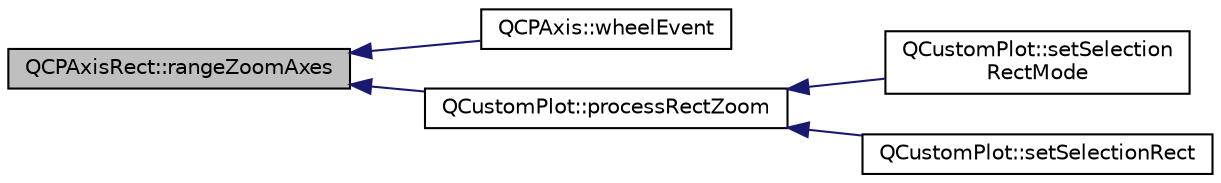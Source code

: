 digraph "QCPAxisRect::rangeZoomAxes"
{
  edge [fontname="Helvetica",fontsize="10",labelfontname="Helvetica",labelfontsize="10"];
  node [fontname="Helvetica",fontsize="10",shape=record];
  rankdir="LR";
  Node446 [label="QCPAxisRect::rangeZoomAxes",height=0.2,width=0.4,color="black", fillcolor="grey75", style="filled", fontcolor="black"];
  Node446 -> Node447 [dir="back",color="midnightblue",fontsize="10",style="solid",fontname="Helvetica"];
  Node447 [label="QCPAxis::wheelEvent",height=0.2,width=0.4,color="black", fillcolor="white", style="filled",URL="$class_q_c_p_axis.html#a71643d27524a843230b5ba68085b3d9b"];
  Node446 -> Node448 [dir="back",color="midnightblue",fontsize="10",style="solid",fontname="Helvetica"];
  Node448 [label="QCustomPlot::processRectZoom",height=0.2,width=0.4,color="black", fillcolor="white", style="filled",URL="$class_q_custom_plot.html#a5508a207dcc279f316142f96d984bba3"];
  Node448 -> Node449 [dir="back",color="midnightblue",fontsize="10",style="solid",fontname="Helvetica"];
  Node449 [label="QCustomPlot::setSelection\lRectMode",height=0.2,width=0.4,color="black", fillcolor="white", style="filled",URL="$class_q_custom_plot.html#a810ef958ebe84db661c7288b526c0deb"];
  Node448 -> Node450 [dir="back",color="midnightblue",fontsize="10",style="solid",fontname="Helvetica"];
  Node450 [label="QCustomPlot::setSelectionRect",height=0.2,width=0.4,color="black", fillcolor="white", style="filled",URL="$class_q_custom_plot.html#a0c09f96df15faa4799ad7051bb16cf33"];
}

